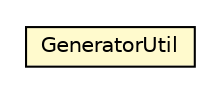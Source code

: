 #!/usr/local/bin/dot
#
# Class diagram 
# Generated by UMLGraph version R5_6-24-gf6e263 (http://www.umlgraph.org/)
#

digraph G {
	edge [fontname="Helvetica",fontsize=10,labelfontname="Helvetica",labelfontsize=10];
	node [fontname="Helvetica",fontsize=10,shape=plaintext];
	nodesep=0.25;
	ranksep=0.5;
	rankdir=LR;
	// com.gwtplatform.mvp.rebind.velocity.GeneratorUtil
	c195366 [label=<<table title="com.gwtplatform.mvp.rebind.velocity.GeneratorUtil" border="0" cellborder="1" cellspacing="0" cellpadding="2" port="p" bgcolor="lemonChiffon" href="./GeneratorUtil.html">
		<tr><td><table border="0" cellspacing="0" cellpadding="1">
<tr><td align="center" balign="center"> GeneratorUtil </td></tr>
		</table></td></tr>
		</table>>, URL="./GeneratorUtil.html", fontname="Helvetica", fontcolor="black", fontsize=10.0];
}


